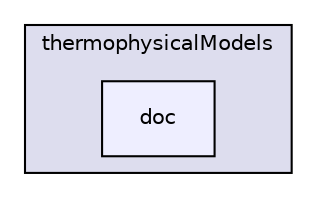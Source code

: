 digraph "src/thermophysicalModels/doc" {
  bgcolor=transparent;
  compound=true
  node [ fontsize="10", fontname="Helvetica"];
  edge [ labelfontsize="10", labelfontname="Helvetica"];
  subgraph clusterdir_2778d089ec5c4f66810b11f753867003 {
    graph [ bgcolor="#ddddee", pencolor="black", label="thermophysicalModels" fontname="Helvetica", fontsize="10", URL="dir_2778d089ec5c4f66810b11f753867003.html"]
  dir_3baf176ab224c5eda7dc3604dd9a8855 [shape=box, label="doc", style="filled", fillcolor="#eeeeff", pencolor="black", URL="dir_3baf176ab224c5eda7dc3604dd9a8855.html"];
  }
}
